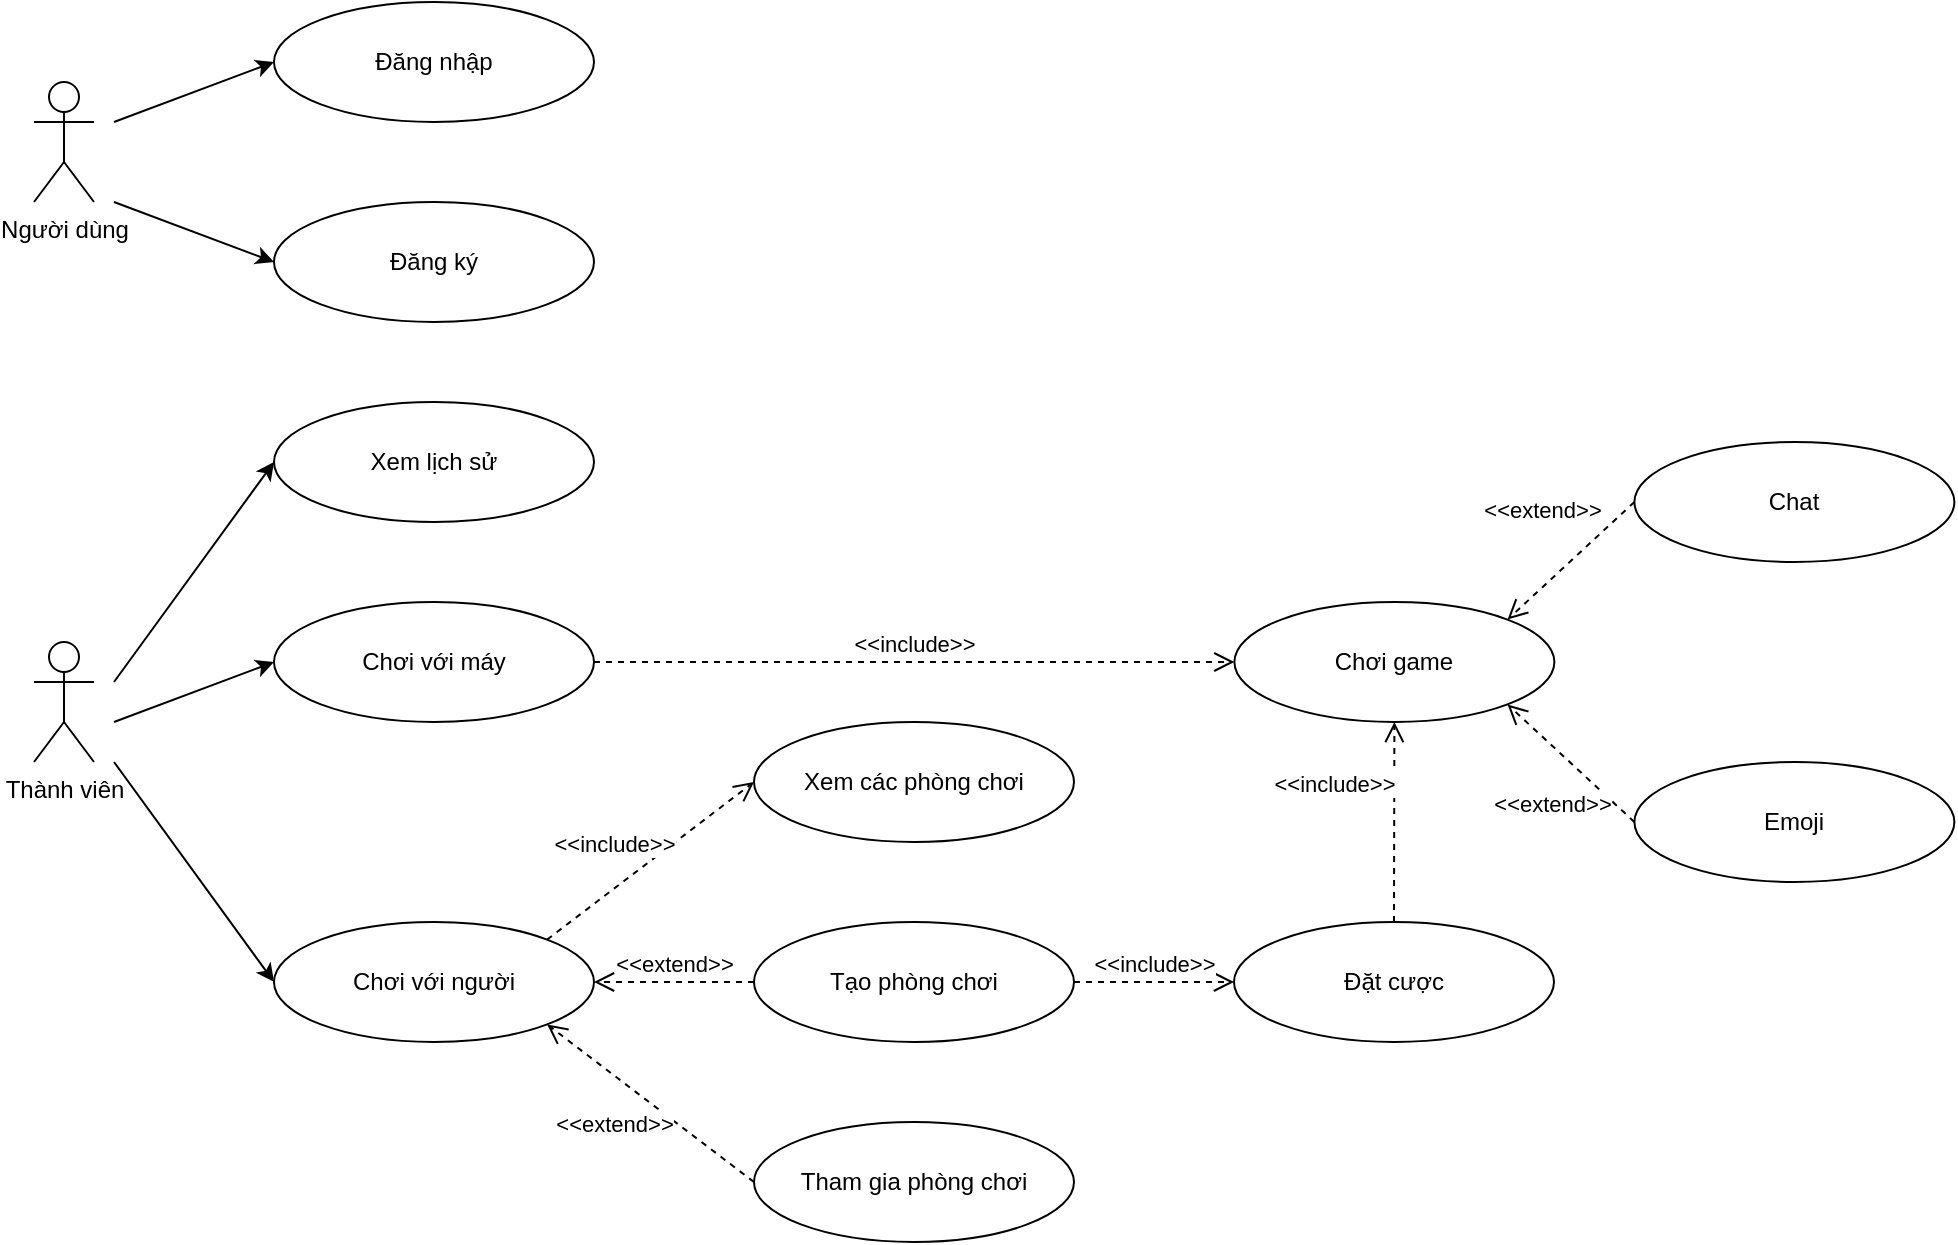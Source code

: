 <mxfile version="11.1.4" type="device"><diagram id="ObwICP9cjmTmAc6Y_PZ6" name="Page-1"><mxGraphModel dx="605" dy="537" grid="1" gridSize="10" guides="1" tooltips="1" connect="1" arrows="1" fold="1" page="1" pageScale="1" pageWidth="850" pageHeight="1100" math="0" shadow="0"><root><mxCell id="0"/><mxCell id="1" parent="0"/><mxCell id="Wy5IPdT5Vw8ndDNRbhja-1" value="Người dùng" style="shape=umlActor;verticalLabelPosition=bottom;labelBackgroundColor=#ffffff;verticalAlign=top;html=1;outlineConnect=0;" vertex="1" parent="1"><mxGeometry x="80" y="60" width="30" height="60" as="geometry"/></mxCell><mxCell id="Wy5IPdT5Vw8ndDNRbhja-4" value="Thành viên" style="shape=umlActor;verticalLabelPosition=bottom;labelBackgroundColor=#ffffff;verticalAlign=top;html=1;outlineConnect=0;" vertex="1" parent="1"><mxGeometry x="80" y="340" width="30" height="60" as="geometry"/></mxCell><mxCell id="Wy5IPdT5Vw8ndDNRbhja-5" value="Đăng nhập" style="ellipse;whiteSpace=wrap;html=1;" vertex="1" parent="1"><mxGeometry x="200" y="20" width="160" height="60" as="geometry"/></mxCell><mxCell id="Wy5IPdT5Vw8ndDNRbhja-7" value="Đăng ký" style="ellipse;whiteSpace=wrap;html=1;" vertex="1" parent="1"><mxGeometry x="200" y="120" width="160" height="60" as="geometry"/></mxCell><mxCell id="Wy5IPdT5Vw8ndDNRbhja-8" value="Xem lịch sử" style="ellipse;whiteSpace=wrap;html=1;" vertex="1" parent="1"><mxGeometry x="200" y="220" width="160" height="60" as="geometry"/></mxCell><mxCell id="Wy5IPdT5Vw8ndDNRbhja-9" value="Chơi với người" style="ellipse;whiteSpace=wrap;html=1;" vertex="1" parent="1"><mxGeometry x="200" y="480" width="160" height="60" as="geometry"/></mxCell><mxCell id="Wy5IPdT5Vw8ndDNRbhja-10" value="Chơi với máy" style="ellipse;whiteSpace=wrap;html=1;" vertex="1" parent="1"><mxGeometry x="200" y="320" width="160" height="60" as="geometry"/></mxCell><mxCell id="Wy5IPdT5Vw8ndDNRbhja-11" value="Xem các phòng chơi" style="ellipse;whiteSpace=wrap;html=1;" vertex="1" parent="1"><mxGeometry x="440" y="380" width="160" height="60" as="geometry"/></mxCell><mxCell id="Wy5IPdT5Vw8ndDNRbhja-12" value="Tạo phòng chơi" style="ellipse;whiteSpace=wrap;html=1;" vertex="1" parent="1"><mxGeometry x="440" y="480" width="160" height="60" as="geometry"/></mxCell><mxCell id="Wy5IPdT5Vw8ndDNRbhja-13" value="Tham gia phòng chơi" style="ellipse;whiteSpace=wrap;html=1;" vertex="1" parent="1"><mxGeometry x="440" y="580" width="160" height="60" as="geometry"/></mxCell><mxCell id="Wy5IPdT5Vw8ndDNRbhja-14" value="Đặt cược" style="ellipse;whiteSpace=wrap;html=1;" vertex="1" parent="1"><mxGeometry x="680" y="480" width="160" height="60" as="geometry"/></mxCell><mxCell id="Wy5IPdT5Vw8ndDNRbhja-15" value="Chơi game" style="ellipse;whiteSpace=wrap;html=1;" vertex="1" parent="1"><mxGeometry x="680.2" y="320" width="160" height="60" as="geometry"/></mxCell><mxCell id="Wy5IPdT5Vw8ndDNRbhja-16" value="Chat" style="ellipse;whiteSpace=wrap;html=1;" vertex="1" parent="1"><mxGeometry x="880.2" y="240" width="160" height="60" as="geometry"/></mxCell><mxCell id="Wy5IPdT5Vw8ndDNRbhja-17" value="Emoji" style="ellipse;whiteSpace=wrap;html=1;" vertex="1" parent="1"><mxGeometry x="880.2" y="400" width="160" height="60" as="geometry"/></mxCell><mxCell id="Wy5IPdT5Vw8ndDNRbhja-18" value="" style="endArrow=classic;html=1;entryX=0;entryY=0.5;entryDx=0;entryDy=0;" edge="1" parent="1" target="Wy5IPdT5Vw8ndDNRbhja-5"><mxGeometry width="50" height="50" relative="1" as="geometry"><mxPoint x="120" y="80" as="sourcePoint"/><mxPoint x="120" y="190" as="targetPoint"/></mxGeometry></mxCell><mxCell id="Wy5IPdT5Vw8ndDNRbhja-19" value="" style="endArrow=classic;html=1;entryX=0;entryY=0.5;entryDx=0;entryDy=0;" edge="1" parent="1" target="Wy5IPdT5Vw8ndDNRbhja-7"><mxGeometry width="50" height="50" relative="1" as="geometry"><mxPoint x="120" y="120" as="sourcePoint"/><mxPoint x="145" y="210" as="targetPoint"/></mxGeometry></mxCell><mxCell id="Wy5IPdT5Vw8ndDNRbhja-20" value="" style="endArrow=classic;html=1;entryX=0;entryY=0.5;entryDx=0;entryDy=0;" edge="1" parent="1" target="Wy5IPdT5Vw8ndDNRbhja-8"><mxGeometry width="50" height="50" relative="1" as="geometry"><mxPoint x="120" y="360" as="sourcePoint"/><mxPoint x="210" y="160" as="targetPoint"/></mxGeometry></mxCell><mxCell id="Wy5IPdT5Vw8ndDNRbhja-21" value="" style="endArrow=classic;html=1;entryX=0;entryY=0.5;entryDx=0;entryDy=0;" edge="1" parent="1" target="Wy5IPdT5Vw8ndDNRbhja-10"><mxGeometry width="50" height="50" relative="1" as="geometry"><mxPoint x="120" y="380" as="sourcePoint"/><mxPoint x="210" y="260" as="targetPoint"/></mxGeometry></mxCell><mxCell id="Wy5IPdT5Vw8ndDNRbhja-22" value="" style="endArrow=classic;html=1;entryX=0;entryY=0.5;entryDx=0;entryDy=0;" edge="1" parent="1" target="Wy5IPdT5Vw8ndDNRbhja-9"><mxGeometry width="50" height="50" relative="1" as="geometry"><mxPoint x="120" y="400" as="sourcePoint"/><mxPoint x="210" y="360" as="targetPoint"/></mxGeometry></mxCell><mxCell id="Wy5IPdT5Vw8ndDNRbhja-25" value="&amp;lt;&amp;lt;include&amp;gt;&amp;gt;" style="html=1;verticalAlign=bottom;endArrow=open;dashed=1;endSize=8;entryX=0;entryY=0.5;entryDx=0;entryDy=0;exitX=1;exitY=0;exitDx=0;exitDy=0;" edge="1" parent="1" source="Wy5IPdT5Vw8ndDNRbhja-9" target="Wy5IPdT5Vw8ndDNRbhja-11"><mxGeometry x="-0.229" y="11" relative="1" as="geometry"><mxPoint x="280" y="880" as="sourcePoint"/><mxPoint x="200" y="880" as="targetPoint"/><mxPoint as="offset"/></mxGeometry></mxCell><mxCell id="Wy5IPdT5Vw8ndDNRbhja-26" value="&amp;lt;&amp;lt;extend&amp;gt;&amp;gt;" style="html=1;verticalAlign=bottom;endArrow=open;dashed=1;endSize=8;entryX=1;entryY=0.5;entryDx=0;entryDy=0;exitX=0;exitY=0.5;exitDx=0;exitDy=0;" edge="1" parent="1" source="Wy5IPdT5Vw8ndDNRbhja-12" target="Wy5IPdT5Vw8ndDNRbhja-9"><mxGeometry relative="1" as="geometry"><mxPoint x="280" y="880" as="sourcePoint"/><mxPoint x="200" y="880" as="targetPoint"/></mxGeometry></mxCell><mxCell id="Wy5IPdT5Vw8ndDNRbhja-27" value="&amp;lt;&amp;lt;extend&amp;gt;&amp;gt;" style="html=1;verticalAlign=bottom;endArrow=open;dashed=1;endSize=8;entryX=1;entryY=1;entryDx=0;entryDy=0;exitX=0;exitY=0.5;exitDx=0;exitDy=0;" edge="1" parent="1" source="Wy5IPdT5Vw8ndDNRbhja-13" target="Wy5IPdT5Vw8ndDNRbhja-9"><mxGeometry x="0.043" y="27" relative="1" as="geometry"><mxPoint x="280" y="880" as="sourcePoint"/><mxPoint x="200" y="880" as="targetPoint"/><mxPoint as="offset"/></mxGeometry></mxCell><mxCell id="Wy5IPdT5Vw8ndDNRbhja-28" value="&amp;lt;&amp;lt;include&amp;gt;&amp;gt;" style="html=1;verticalAlign=bottom;endArrow=open;dashed=1;endSize=8;entryX=0;entryY=0.5;entryDx=0;entryDy=0;exitX=1;exitY=0.5;exitDx=0;exitDy=0;" edge="1" parent="1" source="Wy5IPdT5Vw8ndDNRbhja-12" target="Wy5IPdT5Vw8ndDNRbhja-14"><mxGeometry relative="1" as="geometry"><mxPoint x="440" y="880" as="sourcePoint"/><mxPoint x="360" y="880" as="targetPoint"/></mxGeometry></mxCell><mxCell id="Wy5IPdT5Vw8ndDNRbhja-29" value="&amp;lt;&amp;lt;include&amp;gt;&amp;gt;" style="html=1;verticalAlign=bottom;endArrow=open;dashed=1;endSize=8;entryX=0;entryY=0.5;entryDx=0;entryDy=0;exitX=1;exitY=0.5;exitDx=0;exitDy=0;" edge="1" parent="1" source="Wy5IPdT5Vw8ndDNRbhja-10" target="Wy5IPdT5Vw8ndDNRbhja-15"><mxGeometry relative="1" as="geometry"><mxPoint x="320" y="780" as="sourcePoint"/><mxPoint x="240" y="780" as="targetPoint"/></mxGeometry></mxCell><mxCell id="Wy5IPdT5Vw8ndDNRbhja-30" value="&amp;lt;&amp;lt;include&amp;gt;&amp;gt;" style="html=1;verticalAlign=bottom;endArrow=open;dashed=1;endSize=8;entryX=0.5;entryY=1;entryDx=0;entryDy=0;exitX=0.5;exitY=0;exitDx=0;exitDy=0;" edge="1" parent="1" source="Wy5IPdT5Vw8ndDNRbhja-14" target="Wy5IPdT5Vw8ndDNRbhja-15"><mxGeometry x="0.199" y="30" relative="1" as="geometry"><mxPoint x="320" y="780" as="sourcePoint"/><mxPoint x="240" y="780" as="targetPoint"/><mxPoint as="offset"/></mxGeometry></mxCell><mxCell id="Wy5IPdT5Vw8ndDNRbhja-31" value="&amp;lt;&amp;lt;extend&amp;gt;&amp;gt;" style="html=1;verticalAlign=bottom;endArrow=open;dashed=1;endSize=8;exitX=0;exitY=0.5;exitDx=0;exitDy=0;entryX=1;entryY=0;entryDx=0;entryDy=0;" edge="1" parent="1" source="Wy5IPdT5Vw8ndDNRbhja-16" target="Wy5IPdT5Vw8ndDNRbhja-15"><mxGeometry y="-22" relative="1" as="geometry"><mxPoint x="680" y="660" as="sourcePoint"/><mxPoint x="600" y="660" as="targetPoint"/><mxPoint as="offset"/></mxGeometry></mxCell><mxCell id="Wy5IPdT5Vw8ndDNRbhja-32" value="&amp;lt;&amp;lt;extend&amp;gt;&amp;gt;" style="html=1;verticalAlign=bottom;endArrow=open;dashed=1;endSize=8;exitX=0;exitY=0.5;exitDx=0;exitDy=0;entryX=1;entryY=1;entryDx=0;entryDy=0;" edge="1" parent="1" source="Wy5IPdT5Vw8ndDNRbhja-17" target="Wy5IPdT5Vw8ndDNRbhja-15"><mxGeometry x="-0.318" y="27" relative="1" as="geometry"><mxPoint x="680" y="660" as="sourcePoint"/><mxPoint x="600" y="660" as="targetPoint"/><mxPoint x="-1" as="offset"/></mxGeometry></mxCell></root></mxGraphModel></diagram></mxfile>